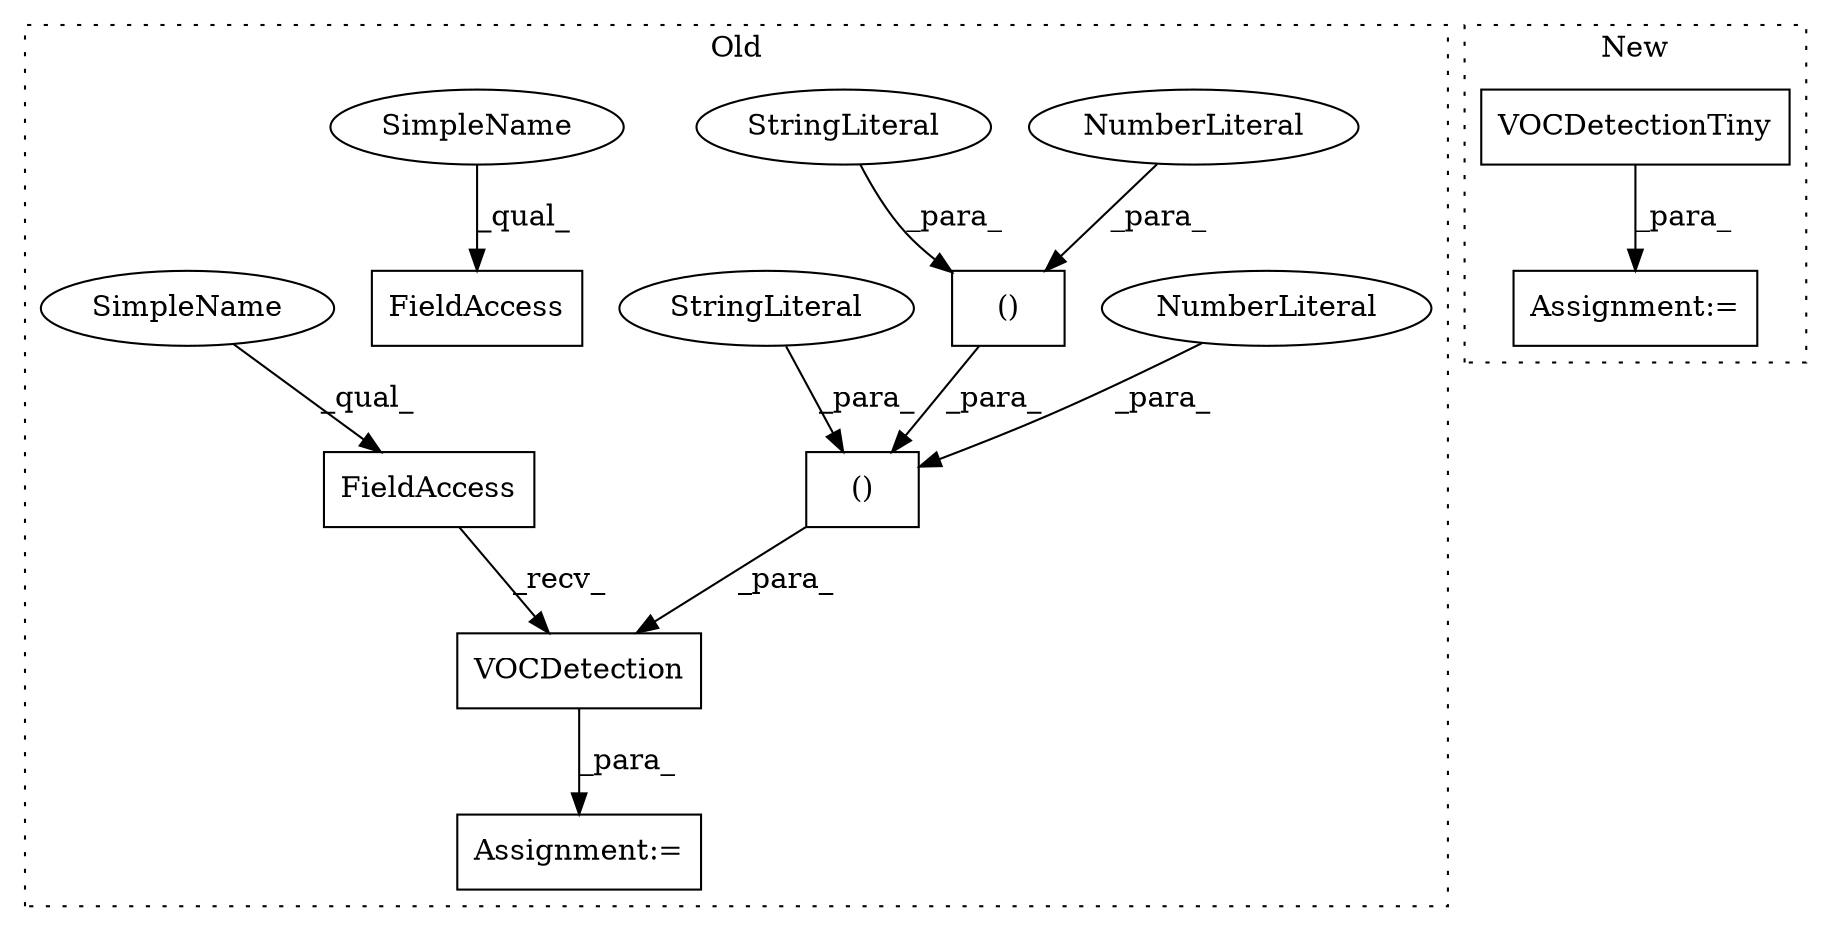digraph G {
subgraph cluster0 {
1 [label="VOCDetection" a="32" s="16925,17022" l="22,2" shape="box"];
3 [label="()" a="106" s="16947" l="75" shape="box"];
4 [label="NumberLiteral" a="34" s="16948" l="4" shape="ellipse"];
5 [label="()" a="106" s="16994" l="27" shape="box"];
6 [label="NumberLiteral" a="34" s="16994" l="4" shape="ellipse"];
8 [label="Assignment:=" a="7" s="16911" l="1" shape="box"];
9 [label="StringLiteral" a="45" s="17011" l="10" shape="ellipse"];
10 [label="StringLiteral" a="45" s="16965" l="10" shape="ellipse"];
11 [label="FieldAccess" a="22" s="16912" l="12" shape="box"];
12 [label="FieldAccess" a="22" s="17042" l="12" shape="box"];
13 [label="SimpleName" a="42" s="17042" l="7" shape="ellipse"];
14 [label="SimpleName" a="42" s="16912" l="7" shape="ellipse"];
label = "Old";
style="dotted";
}
subgraph cluster1 {
2 [label="VOCDetectionTiny" a="32" s="16648" l="18" shape="box"];
7 [label="Assignment:=" a="7" s="16647" l="1" shape="box"];
label = "New";
style="dotted";
}
1 -> 8 [label="_para_"];
2 -> 7 [label="_para_"];
3 -> 1 [label="_para_"];
4 -> 3 [label="_para_"];
5 -> 3 [label="_para_"];
6 -> 5 [label="_para_"];
9 -> 5 [label="_para_"];
10 -> 3 [label="_para_"];
11 -> 1 [label="_recv_"];
13 -> 12 [label="_qual_"];
14 -> 11 [label="_qual_"];
}